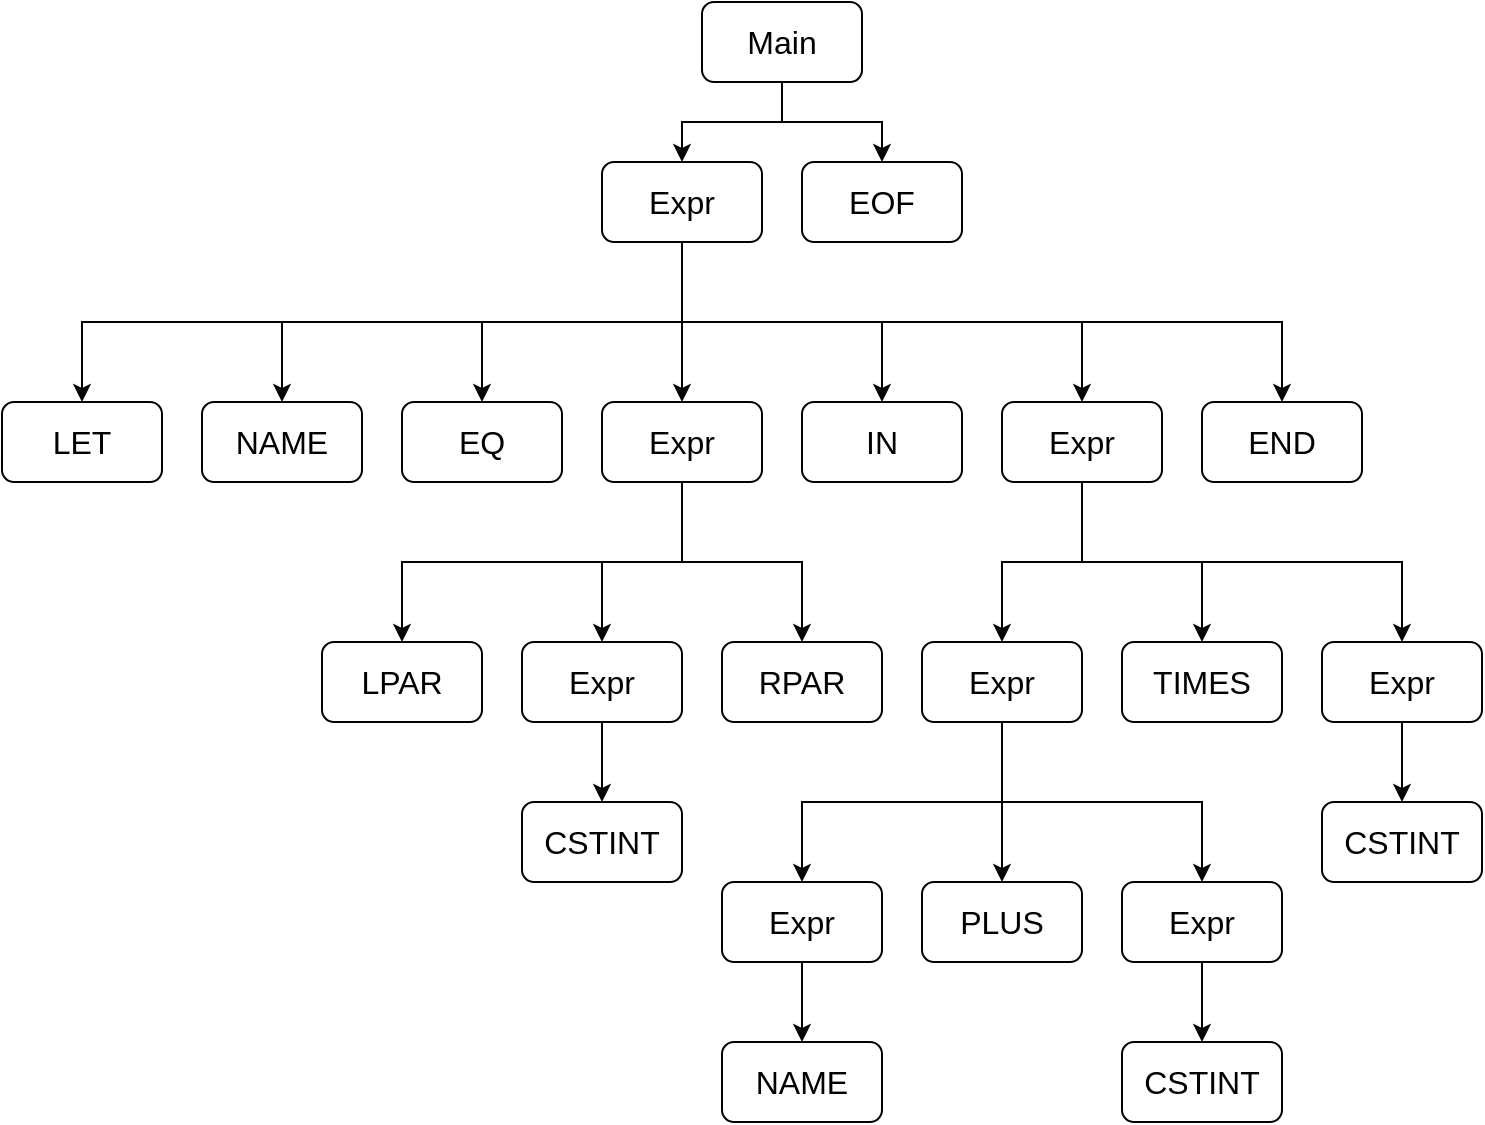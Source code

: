 <mxfile version="21.3.8" type="device">
  <diagram name="Side-1" id="WyzCTMxEzf1IP8GLb_Y9">
    <mxGraphModel dx="1877" dy="600" grid="1" gridSize="10" guides="1" tooltips="1" connect="1" arrows="1" fold="1" page="1" pageScale="1" pageWidth="827" pageHeight="1169" math="0" shadow="0">
      <root>
        <mxCell id="0" />
        <mxCell id="1" parent="0" />
        <mxCell id="7bE0xXxaMycv3aF02YR--14" style="edgeStyle=orthogonalEdgeStyle;rounded=0;orthogonalLoop=1;jettySize=auto;html=1;exitX=0.5;exitY=1;exitDx=0;exitDy=0;entryX=0.5;entryY=0;entryDx=0;entryDy=0;" edge="1" parent="1" source="7bE0xXxaMycv3aF02YR--2" target="7bE0xXxaMycv3aF02YR--4">
          <mxGeometry relative="1" as="geometry" />
        </mxCell>
        <mxCell id="7bE0xXxaMycv3aF02YR--15" style="edgeStyle=orthogonalEdgeStyle;rounded=0;orthogonalLoop=1;jettySize=auto;html=1;exitX=0.5;exitY=1;exitDx=0;exitDy=0;entryX=0.5;entryY=0;entryDx=0;entryDy=0;" edge="1" parent="1" source="7bE0xXxaMycv3aF02YR--2" target="7bE0xXxaMycv3aF02YR--5">
          <mxGeometry relative="1" as="geometry" />
        </mxCell>
        <mxCell id="7bE0xXxaMycv3aF02YR--2" value="&lt;font style=&quot;font-size: 16px;&quot;&gt;Main&lt;/font&gt;" style="rounded=1;whiteSpace=wrap;html=1;" vertex="1" parent="1">
          <mxGeometry x="330" y="120" width="80" height="40" as="geometry" />
        </mxCell>
        <mxCell id="7bE0xXxaMycv3aF02YR--4" value="&lt;font style=&quot;font-size: 16px;&quot;&gt;EOF&lt;/font&gt;" style="rounded=1;whiteSpace=wrap;html=1;" vertex="1" parent="1">
          <mxGeometry x="380" y="200" width="80" height="40" as="geometry" />
        </mxCell>
        <mxCell id="7bE0xXxaMycv3aF02YR--16" style="edgeStyle=orthogonalEdgeStyle;rounded=0;orthogonalLoop=1;jettySize=auto;html=1;exitX=0.5;exitY=1;exitDx=0;exitDy=0;entryX=0.5;entryY=0;entryDx=0;entryDy=0;" edge="1" parent="1" source="7bE0xXxaMycv3aF02YR--5" target="7bE0xXxaMycv3aF02YR--12">
          <mxGeometry relative="1" as="geometry" />
        </mxCell>
        <mxCell id="7bE0xXxaMycv3aF02YR--17" style="edgeStyle=orthogonalEdgeStyle;rounded=0;orthogonalLoop=1;jettySize=auto;html=1;exitX=0.5;exitY=1;exitDx=0;exitDy=0;entryX=0.5;entryY=0;entryDx=0;entryDy=0;" edge="1" parent="1" source="7bE0xXxaMycv3aF02YR--5" target="7bE0xXxaMycv3aF02YR--11">
          <mxGeometry relative="1" as="geometry" />
        </mxCell>
        <mxCell id="7bE0xXxaMycv3aF02YR--18" style="edgeStyle=orthogonalEdgeStyle;rounded=0;orthogonalLoop=1;jettySize=auto;html=1;exitX=0.5;exitY=1;exitDx=0;exitDy=0;entryX=0.5;entryY=0;entryDx=0;entryDy=0;" edge="1" parent="1" source="7bE0xXxaMycv3aF02YR--5" target="7bE0xXxaMycv3aF02YR--6">
          <mxGeometry relative="1" as="geometry" />
        </mxCell>
        <mxCell id="7bE0xXxaMycv3aF02YR--19" style="edgeStyle=orthogonalEdgeStyle;rounded=0;orthogonalLoop=1;jettySize=auto;html=1;exitX=0.5;exitY=1;exitDx=0;exitDy=0;entryX=0.5;entryY=0;entryDx=0;entryDy=0;" edge="1" parent="1" source="7bE0xXxaMycv3aF02YR--5" target="7bE0xXxaMycv3aF02YR--7">
          <mxGeometry relative="1" as="geometry" />
        </mxCell>
        <mxCell id="7bE0xXxaMycv3aF02YR--20" style="edgeStyle=orthogonalEdgeStyle;rounded=0;orthogonalLoop=1;jettySize=auto;html=1;exitX=0.5;exitY=1;exitDx=0;exitDy=0;entryX=0.5;entryY=0;entryDx=0;entryDy=0;" edge="1" parent="1" source="7bE0xXxaMycv3aF02YR--5" target="7bE0xXxaMycv3aF02YR--9">
          <mxGeometry relative="1" as="geometry" />
        </mxCell>
        <mxCell id="7bE0xXxaMycv3aF02YR--21" style="edgeStyle=orthogonalEdgeStyle;rounded=0;orthogonalLoop=1;jettySize=auto;html=1;exitX=0.5;exitY=1;exitDx=0;exitDy=0;entryX=0.5;entryY=0;entryDx=0;entryDy=0;" edge="1" parent="1" source="7bE0xXxaMycv3aF02YR--5" target="7bE0xXxaMycv3aF02YR--10">
          <mxGeometry relative="1" as="geometry" />
        </mxCell>
        <mxCell id="7bE0xXxaMycv3aF02YR--22" style="edgeStyle=orthogonalEdgeStyle;rounded=0;orthogonalLoop=1;jettySize=auto;html=1;exitX=0.5;exitY=1;exitDx=0;exitDy=0;entryX=0.5;entryY=0;entryDx=0;entryDy=0;" edge="1" parent="1" source="7bE0xXxaMycv3aF02YR--5" target="7bE0xXxaMycv3aF02YR--13">
          <mxGeometry relative="1" as="geometry" />
        </mxCell>
        <mxCell id="7bE0xXxaMycv3aF02YR--5" value="&lt;font style=&quot;font-size: 16px;&quot;&gt;Expr&lt;/font&gt;" style="rounded=1;whiteSpace=wrap;html=1;" vertex="1" parent="1">
          <mxGeometry x="280" y="200" width="80" height="40" as="geometry" />
        </mxCell>
        <mxCell id="7bE0xXxaMycv3aF02YR--6" value="&lt;font style=&quot;font-size: 16px;&quot;&gt;IN&lt;/font&gt;" style="rounded=1;whiteSpace=wrap;html=1;" vertex="1" parent="1">
          <mxGeometry x="380" y="320" width="80" height="40" as="geometry" />
        </mxCell>
        <mxCell id="7bE0xXxaMycv3aF02YR--32" style="edgeStyle=orthogonalEdgeStyle;rounded=0;orthogonalLoop=1;jettySize=auto;html=1;exitX=0.5;exitY=1;exitDx=0;exitDy=0;entryX=0.5;entryY=0;entryDx=0;entryDy=0;" edge="1" parent="1" source="7bE0xXxaMycv3aF02YR--7" target="7bE0xXxaMycv3aF02YR--25">
          <mxGeometry relative="1" as="geometry" />
        </mxCell>
        <mxCell id="7bE0xXxaMycv3aF02YR--33" style="edgeStyle=orthogonalEdgeStyle;rounded=0;orthogonalLoop=1;jettySize=auto;html=1;exitX=0.5;exitY=1;exitDx=0;exitDy=0;entryX=0.5;entryY=0;entryDx=0;entryDy=0;" edge="1" parent="1" source="7bE0xXxaMycv3aF02YR--7" target="7bE0xXxaMycv3aF02YR--26">
          <mxGeometry relative="1" as="geometry" />
        </mxCell>
        <mxCell id="7bE0xXxaMycv3aF02YR--34" style="edgeStyle=orthogonalEdgeStyle;rounded=0;orthogonalLoop=1;jettySize=auto;html=1;exitX=0.5;exitY=1;exitDx=0;exitDy=0;entryX=0.5;entryY=0;entryDx=0;entryDy=0;" edge="1" parent="1" source="7bE0xXxaMycv3aF02YR--7" target="7bE0xXxaMycv3aF02YR--27">
          <mxGeometry relative="1" as="geometry" />
        </mxCell>
        <mxCell id="7bE0xXxaMycv3aF02YR--7" value="&lt;font style=&quot;font-size: 16px;&quot;&gt;Expr&lt;/font&gt;" style="rounded=1;whiteSpace=wrap;html=1;" vertex="1" parent="1">
          <mxGeometry x="280" y="320" width="80" height="40" as="geometry" />
        </mxCell>
        <mxCell id="7bE0xXxaMycv3aF02YR--9" value="&lt;font style=&quot;font-size: 16px;&quot;&gt;EQ&lt;/font&gt;" style="rounded=1;whiteSpace=wrap;html=1;" vertex="1" parent="1">
          <mxGeometry x="180" y="320" width="80" height="40" as="geometry" />
        </mxCell>
        <mxCell id="7bE0xXxaMycv3aF02YR--10" value="&lt;font style=&quot;font-size: 16px;&quot;&gt;NAME&lt;/font&gt;" style="rounded=1;whiteSpace=wrap;html=1;" vertex="1" parent="1">
          <mxGeometry x="80" y="320" width="80" height="40" as="geometry" />
        </mxCell>
        <mxCell id="7bE0xXxaMycv3aF02YR--29" style="edgeStyle=orthogonalEdgeStyle;rounded=0;orthogonalLoop=1;jettySize=auto;html=1;exitX=0.5;exitY=1;exitDx=0;exitDy=0;entryX=0.5;entryY=0;entryDx=0;entryDy=0;" edge="1" parent="1" source="7bE0xXxaMycv3aF02YR--11" target="7bE0xXxaMycv3aF02YR--23">
          <mxGeometry relative="1" as="geometry" />
        </mxCell>
        <mxCell id="7bE0xXxaMycv3aF02YR--30" style="edgeStyle=orthogonalEdgeStyle;rounded=0;orthogonalLoop=1;jettySize=auto;html=1;exitX=0.5;exitY=1;exitDx=0;exitDy=0;entryX=0.5;entryY=0;entryDx=0;entryDy=0;" edge="1" parent="1" source="7bE0xXxaMycv3aF02YR--11" target="7bE0xXxaMycv3aF02YR--24">
          <mxGeometry relative="1" as="geometry" />
        </mxCell>
        <mxCell id="7bE0xXxaMycv3aF02YR--31" style="edgeStyle=orthogonalEdgeStyle;rounded=0;orthogonalLoop=1;jettySize=auto;html=1;exitX=0.5;exitY=1;exitDx=0;exitDy=0;entryX=0.5;entryY=0;entryDx=0;entryDy=0;" edge="1" parent="1" source="7bE0xXxaMycv3aF02YR--11" target="7bE0xXxaMycv3aF02YR--28">
          <mxGeometry relative="1" as="geometry" />
        </mxCell>
        <mxCell id="7bE0xXxaMycv3aF02YR--11" value="&lt;font style=&quot;font-size: 16px;&quot;&gt;Expr&lt;/font&gt;" style="rounded=1;whiteSpace=wrap;html=1;" vertex="1" parent="1">
          <mxGeometry x="480" y="320" width="80" height="40" as="geometry" />
        </mxCell>
        <mxCell id="7bE0xXxaMycv3aF02YR--12" value="&lt;font style=&quot;font-size: 16px;&quot;&gt;END&lt;/font&gt;" style="rounded=1;whiteSpace=wrap;html=1;" vertex="1" parent="1">
          <mxGeometry x="580" y="320" width="80" height="40" as="geometry" />
        </mxCell>
        <mxCell id="7bE0xXxaMycv3aF02YR--13" value="&lt;font style=&quot;font-size: 16px;&quot;&gt;LET&lt;/font&gt;" style="rounded=1;whiteSpace=wrap;html=1;" vertex="1" parent="1">
          <mxGeometry x="-20" y="320" width="80" height="40" as="geometry" />
        </mxCell>
        <mxCell id="7bE0xXxaMycv3aF02YR--42" style="edgeStyle=orthogonalEdgeStyle;rounded=0;orthogonalLoop=1;jettySize=auto;html=1;exitX=0.5;exitY=1;exitDx=0;exitDy=0;entryX=0.5;entryY=0;entryDx=0;entryDy=0;" edge="1" parent="1" source="7bE0xXxaMycv3aF02YR--23" target="7bE0xXxaMycv3aF02YR--38">
          <mxGeometry relative="1" as="geometry" />
        </mxCell>
        <mxCell id="7bE0xXxaMycv3aF02YR--43" style="edgeStyle=orthogonalEdgeStyle;rounded=0;orthogonalLoop=1;jettySize=auto;html=1;exitX=0.5;exitY=1;exitDx=0;exitDy=0;entryX=0.5;entryY=0;entryDx=0;entryDy=0;" edge="1" parent="1" source="7bE0xXxaMycv3aF02YR--23" target="7bE0xXxaMycv3aF02YR--37">
          <mxGeometry relative="1" as="geometry" />
        </mxCell>
        <mxCell id="7bE0xXxaMycv3aF02YR--44" style="edgeStyle=orthogonalEdgeStyle;rounded=0;orthogonalLoop=1;jettySize=auto;html=1;exitX=0.5;exitY=1;exitDx=0;exitDy=0;entryX=0.5;entryY=0;entryDx=0;entryDy=0;" edge="1" parent="1" source="7bE0xXxaMycv3aF02YR--23" target="7bE0xXxaMycv3aF02YR--41">
          <mxGeometry relative="1" as="geometry" />
        </mxCell>
        <mxCell id="7bE0xXxaMycv3aF02YR--23" value="&lt;font style=&quot;font-size: 16px;&quot;&gt;Expr&lt;/font&gt;" style="rounded=1;whiteSpace=wrap;html=1;" vertex="1" parent="1">
          <mxGeometry x="440" y="440" width="80" height="40" as="geometry" />
        </mxCell>
        <mxCell id="7bE0xXxaMycv3aF02YR--24" value="&lt;font style=&quot;font-size: 16px;&quot;&gt;TIMES&lt;/font&gt;" style="rounded=1;whiteSpace=wrap;html=1;" vertex="1" parent="1">
          <mxGeometry x="540" y="440" width="80" height="40" as="geometry" />
        </mxCell>
        <mxCell id="7bE0xXxaMycv3aF02YR--25" value="&lt;font style=&quot;font-size: 16px;&quot;&gt;RPAR&lt;/font&gt;" style="rounded=1;whiteSpace=wrap;html=1;" vertex="1" parent="1">
          <mxGeometry x="340" y="440" width="80" height="40" as="geometry" />
        </mxCell>
        <mxCell id="7bE0xXxaMycv3aF02YR--36" style="edgeStyle=orthogonalEdgeStyle;rounded=0;orthogonalLoop=1;jettySize=auto;html=1;exitX=0.5;exitY=1;exitDx=0;exitDy=0;entryX=0.5;entryY=0;entryDx=0;entryDy=0;" edge="1" parent="1" source="7bE0xXxaMycv3aF02YR--26" target="7bE0xXxaMycv3aF02YR--35">
          <mxGeometry relative="1" as="geometry" />
        </mxCell>
        <mxCell id="7bE0xXxaMycv3aF02YR--26" value="&lt;font style=&quot;font-size: 16px;&quot;&gt;Expr&lt;/font&gt;" style="rounded=1;whiteSpace=wrap;html=1;" vertex="1" parent="1">
          <mxGeometry x="240" y="440" width="80" height="40" as="geometry" />
        </mxCell>
        <mxCell id="7bE0xXxaMycv3aF02YR--27" value="&lt;font style=&quot;font-size: 16px;&quot;&gt;LPAR&lt;/font&gt;" style="rounded=1;whiteSpace=wrap;html=1;" vertex="1" parent="1">
          <mxGeometry x="140" y="440" width="80" height="40" as="geometry" />
        </mxCell>
        <mxCell id="7bE0xXxaMycv3aF02YR--40" style="edgeStyle=orthogonalEdgeStyle;rounded=0;orthogonalLoop=1;jettySize=auto;html=1;exitX=0.5;exitY=1;exitDx=0;exitDy=0;entryX=0.5;entryY=0;entryDx=0;entryDy=0;" edge="1" parent="1" source="7bE0xXxaMycv3aF02YR--28" target="7bE0xXxaMycv3aF02YR--39">
          <mxGeometry relative="1" as="geometry" />
        </mxCell>
        <mxCell id="7bE0xXxaMycv3aF02YR--28" value="&lt;font style=&quot;font-size: 16px;&quot;&gt;Expr&lt;/font&gt;" style="rounded=1;whiteSpace=wrap;html=1;" vertex="1" parent="1">
          <mxGeometry x="640" y="440" width="80" height="40" as="geometry" />
        </mxCell>
        <mxCell id="7bE0xXxaMycv3aF02YR--35" value="&lt;font style=&quot;font-size: 16px;&quot;&gt;CSTINT&lt;/font&gt;" style="rounded=1;whiteSpace=wrap;html=1;" vertex="1" parent="1">
          <mxGeometry x="240" y="520" width="80" height="40" as="geometry" />
        </mxCell>
        <mxCell id="7bE0xXxaMycv3aF02YR--37" value="&lt;font style=&quot;font-size: 16px;&quot;&gt;PLUS&lt;/font&gt;" style="rounded=1;whiteSpace=wrap;html=1;" vertex="1" parent="1">
          <mxGeometry x="440" y="560" width="80" height="40" as="geometry" />
        </mxCell>
        <mxCell id="7bE0xXxaMycv3aF02YR--47" style="edgeStyle=orthogonalEdgeStyle;rounded=0;orthogonalLoop=1;jettySize=auto;html=1;exitX=0.5;exitY=1;exitDx=0;exitDy=0;entryX=0.5;entryY=0;entryDx=0;entryDy=0;" edge="1" parent="1" source="7bE0xXxaMycv3aF02YR--38" target="7bE0xXxaMycv3aF02YR--46">
          <mxGeometry relative="1" as="geometry" />
        </mxCell>
        <mxCell id="7bE0xXxaMycv3aF02YR--38" value="&lt;font style=&quot;font-size: 16px;&quot;&gt;Expr&lt;/font&gt;" style="rounded=1;whiteSpace=wrap;html=1;" vertex="1" parent="1">
          <mxGeometry x="540" y="560" width="80" height="40" as="geometry" />
        </mxCell>
        <mxCell id="7bE0xXxaMycv3aF02YR--39" value="&lt;font style=&quot;font-size: 16px;&quot;&gt;CSTINT&lt;/font&gt;" style="rounded=1;whiteSpace=wrap;html=1;" vertex="1" parent="1">
          <mxGeometry x="640" y="520" width="80" height="40" as="geometry" />
        </mxCell>
        <mxCell id="7bE0xXxaMycv3aF02YR--48" style="edgeStyle=orthogonalEdgeStyle;rounded=0;orthogonalLoop=1;jettySize=auto;html=1;exitX=0.5;exitY=1;exitDx=0;exitDy=0;entryX=0.5;entryY=0;entryDx=0;entryDy=0;" edge="1" parent="1" source="7bE0xXxaMycv3aF02YR--41" target="7bE0xXxaMycv3aF02YR--45">
          <mxGeometry relative="1" as="geometry" />
        </mxCell>
        <mxCell id="7bE0xXxaMycv3aF02YR--41" value="&lt;font style=&quot;font-size: 16px;&quot;&gt;Expr&lt;/font&gt;" style="rounded=1;whiteSpace=wrap;html=1;" vertex="1" parent="1">
          <mxGeometry x="340" y="560" width="80" height="40" as="geometry" />
        </mxCell>
        <mxCell id="7bE0xXxaMycv3aF02YR--45" value="&lt;font style=&quot;font-size: 16px;&quot;&gt;NAME&lt;/font&gt;" style="rounded=1;whiteSpace=wrap;html=1;" vertex="1" parent="1">
          <mxGeometry x="340" y="640" width="80" height="40" as="geometry" />
        </mxCell>
        <mxCell id="7bE0xXxaMycv3aF02YR--46" value="&lt;font style=&quot;font-size: 16px;&quot;&gt;CSTINT&lt;/font&gt;" style="rounded=1;whiteSpace=wrap;html=1;" vertex="1" parent="1">
          <mxGeometry x="540" y="640" width="80" height="40" as="geometry" />
        </mxCell>
      </root>
    </mxGraphModel>
  </diagram>
</mxfile>
